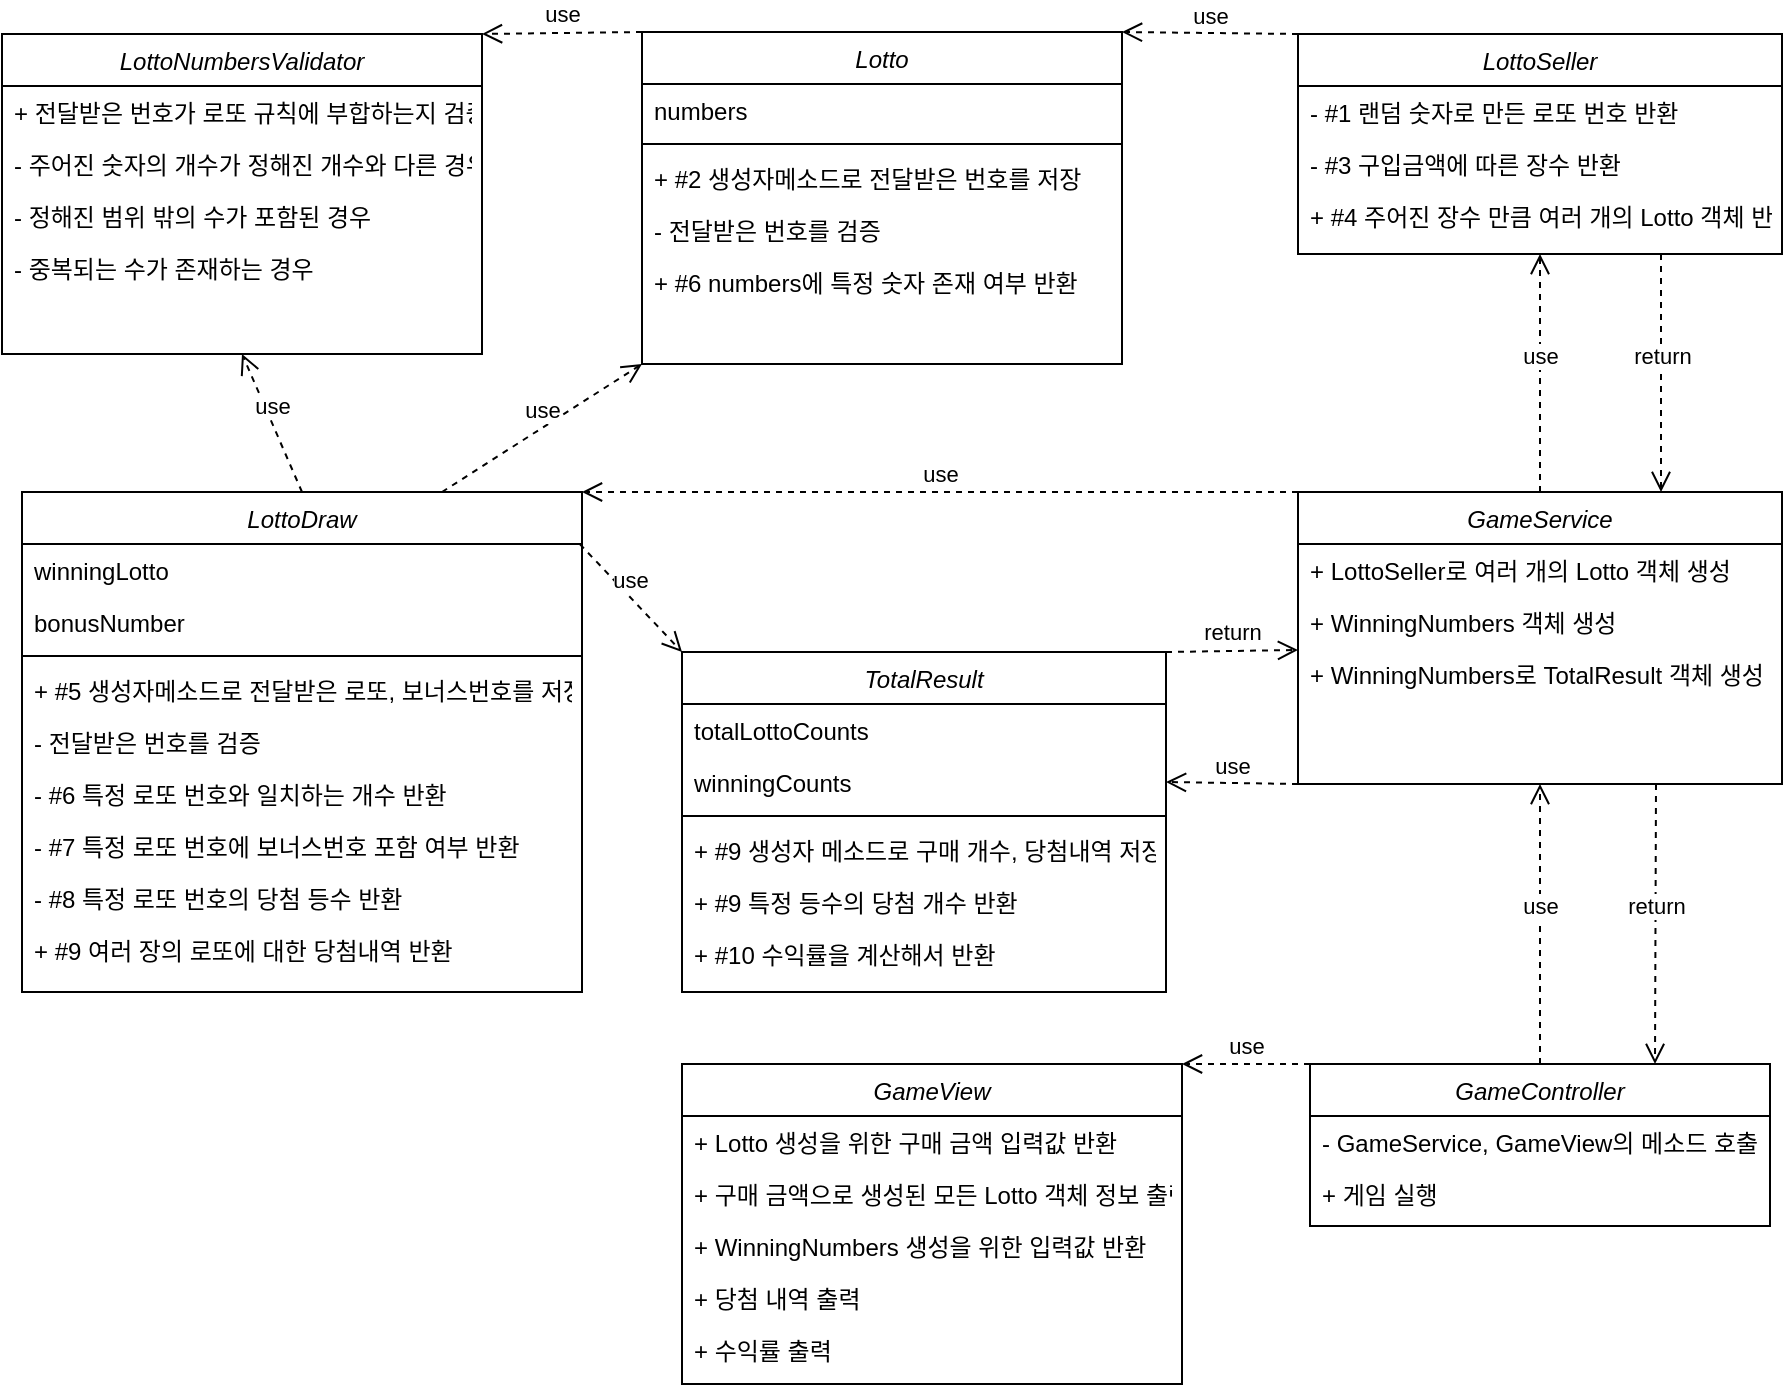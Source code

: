 <mxfile version="20.5.3" type="device"><diagram id="C5RBs43oDa-KdzZeNtuy" name="Page-1"><mxGraphModel dx="956" dy="553" grid="1" gridSize="10" guides="1" tooltips="1" connect="1" arrows="1" fold="1" page="1" pageScale="1" pageWidth="1169" pageHeight="827" math="0" shadow="0"><root><mxCell id="WIyWlLk6GJQsqaUBKTNV-0"/><mxCell id="WIyWlLk6GJQsqaUBKTNV-1" parent="WIyWlLk6GJQsqaUBKTNV-0"/><mxCell id="zkfFHV4jXpPFQw0GAbJ--0" value="Lotto" style="swimlane;fontStyle=2;align=center;verticalAlign=top;childLayout=stackLayout;horizontal=1;startSize=26;horizontalStack=0;resizeParent=1;resizeLast=0;collapsible=1;marginBottom=0;rounded=0;shadow=0;strokeWidth=1;" parent="WIyWlLk6GJQsqaUBKTNV-1" vertex="1"><mxGeometry x="450" y="80" width="240" height="166" as="geometry"><mxRectangle x="230" y="140" width="160" height="26" as="alternateBounds"/></mxGeometry></mxCell><mxCell id="zkfFHV4jXpPFQw0GAbJ--1" value="numbers" style="text;align=left;verticalAlign=top;spacingLeft=4;spacingRight=4;overflow=hidden;rotatable=0;points=[[0,0.5],[1,0.5]];portConstraint=eastwest;" parent="zkfFHV4jXpPFQw0GAbJ--0" vertex="1"><mxGeometry y="26" width="240" height="26" as="geometry"/></mxCell><mxCell id="zkfFHV4jXpPFQw0GAbJ--4" value="" style="line;html=1;strokeWidth=1;align=left;verticalAlign=middle;spacingTop=-1;spacingLeft=3;spacingRight=3;rotatable=0;labelPosition=right;points=[];portConstraint=eastwest;" parent="zkfFHV4jXpPFQw0GAbJ--0" vertex="1"><mxGeometry y="52" width="240" height="8" as="geometry"/></mxCell><mxCell id="zkfFHV4jXpPFQw0GAbJ--5" value="+ #2 생성자메소드로 전달받은 번호를 저장&#10;" style="text;align=left;verticalAlign=top;spacingLeft=4;spacingRight=4;overflow=hidden;rotatable=0;points=[[0,0.5],[1,0.5]];portConstraint=eastwest;" parent="zkfFHV4jXpPFQw0GAbJ--0" vertex="1"><mxGeometry y="60" width="240" height="26" as="geometry"/></mxCell><mxCell id="NsfcQxRkWSvP5Pag_Hhu-13" value="- 전달받은 번호를 검증&#10;" style="text;align=left;verticalAlign=top;spacingLeft=4;spacingRight=4;overflow=hidden;rotatable=0;points=[[0,0.5],[1,0.5]];portConstraint=eastwest;" parent="zkfFHV4jXpPFQw0GAbJ--0" vertex="1"><mxGeometry y="86" width="240" height="26" as="geometry"/></mxCell><mxCell id="NsfcQxRkWSvP5Pag_Hhu-65" value="+ #6 numbers에 특정 숫자 존재 여부 반환" style="text;align=left;verticalAlign=top;spacingLeft=4;spacingRight=4;overflow=hidden;rotatable=0;points=[[0,0.5],[1,0.5]];portConstraint=eastwest;" parent="zkfFHV4jXpPFQw0GAbJ--0" vertex="1"><mxGeometry y="112" width="240" height="26" as="geometry"/></mxCell><mxCell id="zkfFHV4jXpPFQw0GAbJ--17" value="LottoSeller" style="swimlane;fontStyle=2;align=center;verticalAlign=top;childLayout=stackLayout;horizontal=1;startSize=26;horizontalStack=0;resizeParent=1;resizeLast=0;collapsible=1;marginBottom=0;rounded=0;shadow=0;strokeWidth=1;" parent="WIyWlLk6GJQsqaUBKTNV-1" vertex="1"><mxGeometry x="778" y="81" width="242" height="110" as="geometry"><mxRectangle x="550" y="140" width="160" height="26" as="alternateBounds"/></mxGeometry></mxCell><mxCell id="zkfFHV4jXpPFQw0GAbJ--24" value="- #1 랜덤 숫자로 만든 로또 번호 반환&#10;" style="text;align=left;verticalAlign=top;spacingLeft=4;spacingRight=4;overflow=hidden;rotatable=0;points=[[0,0.5],[1,0.5]];portConstraint=eastwest;" parent="zkfFHV4jXpPFQw0GAbJ--17" vertex="1"><mxGeometry y="26" width="242" height="26" as="geometry"/></mxCell><mxCell id="zkfFHV4jXpPFQw0GAbJ--25" value="- #3 구입금액에 따른 장수 반환&#10;" style="text;align=left;verticalAlign=top;spacingLeft=4;spacingRight=4;overflow=hidden;rotatable=0;points=[[0,0.5],[1,0.5]];portConstraint=eastwest;" parent="zkfFHV4jXpPFQw0GAbJ--17" vertex="1"><mxGeometry y="52" width="242" height="26" as="geometry"/></mxCell><mxCell id="NsfcQxRkWSvP5Pag_Hhu-11" value="+ #4 주어진 장수 만큼 여러 개의 Lotto 객체 반환&#10;" style="text;align=left;verticalAlign=top;spacingLeft=4;spacingRight=4;overflow=hidden;rotatable=0;points=[[0,0.5],[1,0.5]];portConstraint=eastwest;rounded=0;shadow=0;html=0;" parent="zkfFHV4jXpPFQw0GAbJ--17" vertex="1"><mxGeometry y="78" width="242" height="26" as="geometry"/></mxCell><mxCell id="NsfcQxRkWSvP5Pag_Hhu-14" value="LottoDraw" style="swimlane;fontStyle=2;align=center;verticalAlign=top;childLayout=stackLayout;horizontal=1;startSize=26;horizontalStack=0;resizeParent=1;resizeLast=0;collapsible=1;marginBottom=0;rounded=0;shadow=0;strokeWidth=1;" parent="WIyWlLk6GJQsqaUBKTNV-1" vertex="1"><mxGeometry x="140" y="310" width="280" height="250" as="geometry"><mxRectangle x="230" y="140" width="160" height="26" as="alternateBounds"/></mxGeometry></mxCell><mxCell id="NsfcQxRkWSvP5Pag_Hhu-15" value="winningLotto" style="text;align=left;verticalAlign=top;spacingLeft=4;spacingRight=4;overflow=hidden;rotatable=0;points=[[0,0.5],[1,0.5]];portConstraint=eastwest;" parent="NsfcQxRkWSvP5Pag_Hhu-14" vertex="1"><mxGeometry y="26" width="280" height="26" as="geometry"/></mxCell><mxCell id="NsfcQxRkWSvP5Pag_Hhu-55" value="bonusNumber" style="text;align=left;verticalAlign=top;spacingLeft=4;spacingRight=4;overflow=hidden;rotatable=0;points=[[0,0.5],[1,0.5]];portConstraint=eastwest;" parent="NsfcQxRkWSvP5Pag_Hhu-14" vertex="1"><mxGeometry y="52" width="280" height="26" as="geometry"/></mxCell><mxCell id="NsfcQxRkWSvP5Pag_Hhu-16" value="" style="line;html=1;strokeWidth=1;align=left;verticalAlign=middle;spacingTop=-1;spacingLeft=3;spacingRight=3;rotatable=0;labelPosition=right;points=[];portConstraint=eastwest;" parent="NsfcQxRkWSvP5Pag_Hhu-14" vertex="1"><mxGeometry y="78" width="280" height="8" as="geometry"/></mxCell><mxCell id="NsfcQxRkWSvP5Pag_Hhu-17" value="+ #5 생성자메소드로 전달받은 로또, 보너스번호를 저장" style="text;align=left;verticalAlign=top;spacingLeft=4;spacingRight=4;overflow=hidden;rotatable=0;points=[[0,0.5],[1,0.5]];portConstraint=eastwest;" parent="NsfcQxRkWSvP5Pag_Hhu-14" vertex="1"><mxGeometry y="86" width="280" height="26" as="geometry"/></mxCell><mxCell id="NsfcQxRkWSvP5Pag_Hhu-56" value="- 전달받은 번호를 검증" style="text;align=left;verticalAlign=top;spacingLeft=4;spacingRight=4;overflow=hidden;rotatable=0;points=[[0,0.5],[1,0.5]];portConstraint=eastwest;" parent="NsfcQxRkWSvP5Pag_Hhu-14" vertex="1"><mxGeometry y="112" width="280" height="26" as="geometry"/></mxCell><mxCell id="NsfcQxRkWSvP5Pag_Hhu-57" value="- #6 특정 로또 번호와 일치하는 개수 반환" style="text;align=left;verticalAlign=top;spacingLeft=4;spacingRight=4;overflow=hidden;rotatable=0;points=[[0,0.5],[1,0.5]];portConstraint=eastwest;" parent="NsfcQxRkWSvP5Pag_Hhu-14" vertex="1"><mxGeometry y="138" width="280" height="26" as="geometry"/></mxCell><mxCell id="NsfcQxRkWSvP5Pag_Hhu-18" value="- #7 특정 로또 번호에 보너스번호 포함 여부 반환" style="text;align=left;verticalAlign=top;spacingLeft=4;spacingRight=4;overflow=hidden;rotatable=0;points=[[0,0.5],[1,0.5]];portConstraint=eastwest;" parent="NsfcQxRkWSvP5Pag_Hhu-14" vertex="1"><mxGeometry y="164" width="280" height="26" as="geometry"/></mxCell><mxCell id="NsfcQxRkWSvP5Pag_Hhu-58" value="- #8 특정 로또 번호의 당첨 등수 반환" style="text;align=left;verticalAlign=top;spacingLeft=4;spacingRight=4;overflow=hidden;rotatable=0;points=[[0,0.5],[1,0.5]];portConstraint=eastwest;" parent="NsfcQxRkWSvP5Pag_Hhu-14" vertex="1"><mxGeometry y="190" width="280" height="26" as="geometry"/></mxCell><mxCell id="NsfcQxRkWSvP5Pag_Hhu-91" value="+ #9 여러 장의 로또에 대한 당첨내역 반환" style="text;align=left;verticalAlign=top;spacingLeft=4;spacingRight=4;overflow=hidden;rotatable=0;points=[[0,0.5],[1,0.5]];portConstraint=eastwest;" parent="NsfcQxRkWSvP5Pag_Hhu-14" vertex="1"><mxGeometry y="216" width="280" height="26" as="geometry"/></mxCell><mxCell id="NsfcQxRkWSvP5Pag_Hhu-64" value="use" style="html=1;verticalAlign=bottom;endArrow=open;dashed=1;endSize=8;rounded=0;entryX=1;entryY=0;entryDx=0;entryDy=0;exitX=0;exitY=0;exitDx=0;exitDy=0;" parent="WIyWlLk6GJQsqaUBKTNV-1" source="zkfFHV4jXpPFQw0GAbJ--17" target="zkfFHV4jXpPFQw0GAbJ--0" edge="1"><mxGeometry relative="1" as="geometry"><mxPoint x="790" y="91" as="sourcePoint"/><mxPoint x="700" y="170" as="targetPoint"/></mxGeometry></mxCell><mxCell id="NsfcQxRkWSvP5Pag_Hhu-94" value="LottoNumbersValidator" style="swimlane;fontStyle=2;align=center;verticalAlign=top;childLayout=stackLayout;horizontal=1;startSize=26;horizontalStack=0;resizeParent=1;resizeLast=0;collapsible=1;marginBottom=0;rounded=0;shadow=0;strokeWidth=1;" parent="WIyWlLk6GJQsqaUBKTNV-1" vertex="1"><mxGeometry x="130" y="81" width="240" height="160" as="geometry"><mxRectangle x="230" y="140" width="160" height="26" as="alternateBounds"/></mxGeometry></mxCell><mxCell id="NsfcQxRkWSvP5Pag_Hhu-97" value="+ 전달받은 번호가 로또 규칙에 부합하는지 검증" style="text;align=left;verticalAlign=top;spacingLeft=4;spacingRight=4;overflow=hidden;rotatable=0;points=[[0,0.5],[1,0.5]];portConstraint=eastwest;" parent="NsfcQxRkWSvP5Pag_Hhu-94" vertex="1"><mxGeometry y="26" width="240" height="26" as="geometry"/></mxCell><mxCell id="NsfcQxRkWSvP5Pag_Hhu-98" value="- 주어진 숫자의 개수가 정해진 개수와 다른 경우" style="text;align=left;verticalAlign=top;spacingLeft=4;spacingRight=4;overflow=hidden;rotatable=0;points=[[0,0.5],[1,0.5]];portConstraint=eastwest;" parent="NsfcQxRkWSvP5Pag_Hhu-94" vertex="1"><mxGeometry y="52" width="240" height="26" as="geometry"/></mxCell><mxCell id="NsfcQxRkWSvP5Pag_Hhu-99" value="- 정해진 범위 밖의 수가 포함된 경우" style="text;align=left;verticalAlign=top;spacingLeft=4;spacingRight=4;overflow=hidden;rotatable=0;points=[[0,0.5],[1,0.5]];portConstraint=eastwest;" parent="NsfcQxRkWSvP5Pag_Hhu-94" vertex="1"><mxGeometry y="78" width="240" height="26" as="geometry"/></mxCell><mxCell id="NsfcQxRkWSvP5Pag_Hhu-104" value="- 중복되는 수가 존재하는 경우" style="text;align=left;verticalAlign=top;spacingLeft=4;spacingRight=4;overflow=hidden;rotatable=0;points=[[0,0.5],[1,0.5]];portConstraint=eastwest;" parent="NsfcQxRkWSvP5Pag_Hhu-94" vertex="1"><mxGeometry y="104" width="240" height="26" as="geometry"/></mxCell><mxCell id="NsfcQxRkWSvP5Pag_Hhu-100" value="use" style="html=1;verticalAlign=bottom;endArrow=open;dashed=1;endSize=8;rounded=0;exitX=0;exitY=0;exitDx=0;exitDy=0;entryX=1;entryY=0;entryDx=0;entryDy=0;" parent="WIyWlLk6GJQsqaUBKTNV-1" source="zkfFHV4jXpPFQw0GAbJ--0" target="NsfcQxRkWSvP5Pag_Hhu-94" edge="1"><mxGeometry relative="1" as="geometry"><mxPoint x="380" y="160" as="sourcePoint"/><mxPoint x="300" y="160" as="targetPoint"/></mxGeometry></mxCell><mxCell id="NsfcQxRkWSvP5Pag_Hhu-102" value="use" style="html=1;verticalAlign=bottom;endArrow=open;dashed=1;endSize=8;rounded=0;entryX=0.5;entryY=1;entryDx=0;entryDy=0;exitX=0.5;exitY=0;exitDx=0;exitDy=0;" parent="WIyWlLk6GJQsqaUBKTNV-1" source="NsfcQxRkWSvP5Pag_Hhu-14" target="NsfcQxRkWSvP5Pag_Hhu-94" edge="1"><mxGeometry relative="1" as="geometry"><mxPoint x="370" y="306" as="sourcePoint"/><mxPoint x="620" y="170" as="targetPoint"/></mxGeometry></mxCell><mxCell id="NsfcQxRkWSvP5Pag_Hhu-103" value="use" style="html=1;verticalAlign=bottom;endArrow=open;dashed=1;endSize=8;rounded=0;entryX=0;entryY=1;entryDx=0;entryDy=0;exitX=0.75;exitY=0;exitDx=0;exitDy=0;" parent="WIyWlLk6GJQsqaUBKTNV-1" source="NsfcQxRkWSvP5Pag_Hhu-14" target="zkfFHV4jXpPFQw0GAbJ--0" edge="1"><mxGeometry relative="1" as="geometry"><mxPoint x="420" y="306" as="sourcePoint"/><mxPoint x="620" y="180" as="targetPoint"/></mxGeometry></mxCell><mxCell id="NsfcQxRkWSvP5Pag_Hhu-108" value="GameService" style="swimlane;fontStyle=2;align=center;verticalAlign=top;childLayout=stackLayout;horizontal=1;startSize=26;horizontalStack=0;resizeParent=1;resizeLast=0;collapsible=1;marginBottom=0;rounded=0;shadow=0;strokeWidth=1;" parent="WIyWlLk6GJQsqaUBKTNV-1" vertex="1"><mxGeometry x="778" y="310" width="242" height="146" as="geometry"><mxRectangle x="550" y="140" width="160" height="26" as="alternateBounds"/></mxGeometry></mxCell><mxCell id="NsfcQxRkWSvP5Pag_Hhu-109" value="+ LottoSeller로 여러 개의 Lotto 객체 생성" style="text;align=left;verticalAlign=top;spacingLeft=4;spacingRight=4;overflow=hidden;rotatable=0;points=[[0,0.5],[1,0.5]];portConstraint=eastwest;" parent="NsfcQxRkWSvP5Pag_Hhu-108" vertex="1"><mxGeometry y="26" width="242" height="26" as="geometry"/></mxCell><mxCell id="NsfcQxRkWSvP5Pag_Hhu-110" value="+ WinningNumbers 객체 생성" style="text;align=left;verticalAlign=top;spacingLeft=4;spacingRight=4;overflow=hidden;rotatable=0;points=[[0,0.5],[1,0.5]];portConstraint=eastwest;" parent="NsfcQxRkWSvP5Pag_Hhu-108" vertex="1"><mxGeometry y="52" width="242" height="26" as="geometry"/></mxCell><mxCell id="NsfcQxRkWSvP5Pag_Hhu-111" value="+ WinningNumbers로 TotalResult 객체 생성" style="text;align=left;verticalAlign=top;spacingLeft=4;spacingRight=4;overflow=hidden;rotatable=0;points=[[0,0.5],[1,0.5]];portConstraint=eastwest;rounded=0;shadow=0;html=0;" parent="NsfcQxRkWSvP5Pag_Hhu-108" vertex="1"><mxGeometry y="78" width="242" height="26" as="geometry"/></mxCell><mxCell id="NsfcQxRkWSvP5Pag_Hhu-112" value="GameView" style="swimlane;fontStyle=2;align=center;verticalAlign=top;childLayout=stackLayout;horizontal=1;startSize=26;horizontalStack=0;resizeParent=1;resizeLast=0;collapsible=1;marginBottom=0;rounded=0;shadow=0;strokeWidth=1;" parent="WIyWlLk6GJQsqaUBKTNV-1" vertex="1"><mxGeometry x="470" y="596" width="250" height="160" as="geometry"><mxRectangle x="550" y="140" width="160" height="26" as="alternateBounds"/></mxGeometry></mxCell><mxCell id="NsfcQxRkWSvP5Pag_Hhu-113" value="+ Lotto 생성을 위한 구매 금액 입력값 반환" style="text;align=left;verticalAlign=top;spacingLeft=4;spacingRight=4;overflow=hidden;rotatable=0;points=[[0,0.5],[1,0.5]];portConstraint=eastwest;" parent="NsfcQxRkWSvP5Pag_Hhu-112" vertex="1"><mxGeometry y="26" width="250" height="26" as="geometry"/></mxCell><mxCell id="NsfcQxRkWSvP5Pag_Hhu-114" value="+ 구매 금액으로 생성된 모든 Lotto 객체 정보 출력" style="text;align=left;verticalAlign=top;spacingLeft=4;spacingRight=4;overflow=hidden;rotatable=0;points=[[0,0.5],[1,0.5]];portConstraint=eastwest;" parent="NsfcQxRkWSvP5Pag_Hhu-112" vertex="1"><mxGeometry y="52" width="250" height="26" as="geometry"/></mxCell><mxCell id="NsfcQxRkWSvP5Pag_Hhu-115" value="+ WinningNumbers 생성을 위한 입력값 반환" style="text;align=left;verticalAlign=top;spacingLeft=4;spacingRight=4;overflow=hidden;rotatable=0;points=[[0,0.5],[1,0.5]];portConstraint=eastwest;rounded=0;shadow=0;html=0;" parent="NsfcQxRkWSvP5Pag_Hhu-112" vertex="1"><mxGeometry y="78" width="250" height="26" as="geometry"/></mxCell><mxCell id="NsfcQxRkWSvP5Pag_Hhu-116" value="+ 당첨 내역 출력&#10;" style="text;align=left;verticalAlign=top;spacingLeft=4;spacingRight=4;overflow=hidden;rotatable=0;points=[[0,0.5],[1,0.5]];portConstraint=eastwest;rounded=0;shadow=0;html=0;" parent="NsfcQxRkWSvP5Pag_Hhu-112" vertex="1"><mxGeometry y="104" width="250" height="26" as="geometry"/></mxCell><mxCell id="NsfcQxRkWSvP5Pag_Hhu-128" value="+ 수익률 출력&#10;" style="text;align=left;verticalAlign=top;spacingLeft=4;spacingRight=4;overflow=hidden;rotatable=0;points=[[0,0.5],[1,0.5]];portConstraint=eastwest;rounded=0;shadow=0;html=0;" parent="NsfcQxRkWSvP5Pag_Hhu-112" vertex="1"><mxGeometry y="130" width="250" height="26" as="geometry"/></mxCell><mxCell id="NsfcQxRkWSvP5Pag_Hhu-130" value="use" style="html=1;verticalAlign=bottom;endArrow=open;dashed=1;endSize=8;rounded=0;exitX=0.5;exitY=0;exitDx=0;exitDy=0;entryX=0.5;entryY=1;entryDx=0;entryDy=0;" parent="WIyWlLk6GJQsqaUBKTNV-1" source="NsfcQxRkWSvP5Pag_Hhu-108" target="zkfFHV4jXpPFQw0GAbJ--17" edge="1"><mxGeometry relative="1" as="geometry"><mxPoint x="660" y="276" as="sourcePoint"/><mxPoint x="580" y="276" as="targetPoint"/></mxGeometry></mxCell><mxCell id="NsfcQxRkWSvP5Pag_Hhu-143" value="use" style="html=1;verticalAlign=bottom;endArrow=open;dashed=1;endSize=8;rounded=0;exitX=0;exitY=0;exitDx=0;exitDy=0;entryX=1;entryY=0;entryDx=0;entryDy=0;" parent="WIyWlLk6GJQsqaUBKTNV-1" source="NsfcQxRkWSvP5Pag_Hhu-108" target="NsfcQxRkWSvP5Pag_Hhu-14" edge="1"><mxGeometry relative="1" as="geometry"><mxPoint x="660" y="276" as="sourcePoint"/><mxPoint x="580" y="276" as="targetPoint"/></mxGeometry></mxCell><mxCell id="NsfcQxRkWSvP5Pag_Hhu-144" value="GameController" style="swimlane;fontStyle=2;align=center;verticalAlign=top;childLayout=stackLayout;horizontal=1;startSize=26;horizontalStack=0;resizeParent=1;resizeLast=0;collapsible=1;marginBottom=0;rounded=0;shadow=0;strokeWidth=1;" parent="WIyWlLk6GJQsqaUBKTNV-1" vertex="1"><mxGeometry x="784" y="596" width="230" height="81" as="geometry"><mxRectangle x="550" y="140" width="160" height="26" as="alternateBounds"/></mxGeometry></mxCell><mxCell id="NsfcQxRkWSvP5Pag_Hhu-145" value="- GameService, GameView의 메소드 호출" style="text;align=left;verticalAlign=top;spacingLeft=4;spacingRight=4;overflow=hidden;rotatable=0;points=[[0,0.5],[1,0.5]];portConstraint=eastwest;" parent="NsfcQxRkWSvP5Pag_Hhu-144" vertex="1"><mxGeometry y="26" width="230" height="26" as="geometry"/></mxCell><mxCell id="NsfcQxRkWSvP5Pag_Hhu-146" value="+ 게임 실행" style="text;align=left;verticalAlign=top;spacingLeft=4;spacingRight=4;overflow=hidden;rotatable=0;points=[[0,0.5],[1,0.5]];portConstraint=eastwest;" parent="NsfcQxRkWSvP5Pag_Hhu-144" vertex="1"><mxGeometry y="52" width="230" height="26" as="geometry"/></mxCell><mxCell id="NsfcQxRkWSvP5Pag_Hhu-151" value="use" style="html=1;verticalAlign=bottom;endArrow=open;dashed=1;endSize=8;rounded=0;exitX=0.5;exitY=0;exitDx=0;exitDy=0;entryX=0.5;entryY=1;entryDx=0;entryDy=0;" parent="WIyWlLk6GJQsqaUBKTNV-1" source="NsfcQxRkWSvP5Pag_Hhu-144" target="NsfcQxRkWSvP5Pag_Hhu-108" edge="1"><mxGeometry relative="1" as="geometry"><mxPoint x="660" y="276" as="sourcePoint"/><mxPoint x="580" y="276" as="targetPoint"/></mxGeometry></mxCell><mxCell id="NsfcQxRkWSvP5Pag_Hhu-152" value="use" style="html=1;verticalAlign=bottom;endArrow=open;dashed=1;endSize=8;rounded=0;exitX=0;exitY=0;exitDx=0;exitDy=0;entryX=1;entryY=0;entryDx=0;entryDy=0;" parent="WIyWlLk6GJQsqaUBKTNV-1" source="NsfcQxRkWSvP5Pag_Hhu-144" target="NsfcQxRkWSvP5Pag_Hhu-112" edge="1"><mxGeometry relative="1" as="geometry"><mxPoint x="660" y="276" as="sourcePoint"/><mxPoint x="580" y="276" as="targetPoint"/></mxGeometry></mxCell><mxCell id="NsfcQxRkWSvP5Pag_Hhu-153" value="return" style="html=1;verticalAlign=bottom;endArrow=open;dashed=1;endSize=8;rounded=0;entryX=0.75;entryY=0;entryDx=0;entryDy=0;exitX=0.75;exitY=1;exitDx=0;exitDy=0;" parent="WIyWlLk6GJQsqaUBKTNV-1" source="zkfFHV4jXpPFQw0GAbJ--17" target="NsfcQxRkWSvP5Pag_Hhu-108" edge="1"><mxGeometry relative="1" as="geometry"><mxPoint x="990" y="191" as="sourcePoint"/><mxPoint x="580" y="276" as="targetPoint"/></mxGeometry></mxCell><mxCell id="NsfcQxRkWSvP5Pag_Hhu-154" value="return" style="html=1;verticalAlign=bottom;endArrow=open;dashed=1;endSize=8;rounded=0;entryX=0.75;entryY=0;entryDx=0;entryDy=0;" parent="WIyWlLk6GJQsqaUBKTNV-1" target="NsfcQxRkWSvP5Pag_Hhu-144" edge="1"><mxGeometry relative="1" as="geometry"><mxPoint x="957" y="456" as="sourcePoint"/><mxPoint x="960" y="586" as="targetPoint"/></mxGeometry></mxCell><mxCell id="NsfcQxRkWSvP5Pag_Hhu-66" value="TotalResult" style="swimlane;fontStyle=2;align=center;verticalAlign=top;childLayout=stackLayout;horizontal=1;startSize=26;horizontalStack=0;resizeParent=1;resizeLast=0;collapsible=1;marginBottom=0;rounded=0;shadow=0;strokeWidth=1;" parent="WIyWlLk6GJQsqaUBKTNV-1" vertex="1"><mxGeometry x="470" y="390" width="242" height="170" as="geometry"><mxRectangle x="230" y="140" width="160" height="26" as="alternateBounds"/></mxGeometry></mxCell><mxCell id="NsfcQxRkWSvP5Pag_Hhu-67" value="totalLottoCounts" style="text;align=left;verticalAlign=top;spacingLeft=4;spacingRight=4;overflow=hidden;rotatable=0;points=[[0,0.5],[1,0.5]];portConstraint=eastwest;" parent="NsfcQxRkWSvP5Pag_Hhu-66" vertex="1"><mxGeometry y="26" width="242" height="26" as="geometry"/></mxCell><mxCell id="NsfcQxRkWSvP5Pag_Hhu-68" value="winningCounts" style="text;align=left;verticalAlign=top;spacingLeft=4;spacingRight=4;overflow=hidden;rotatable=0;points=[[0,0.5],[1,0.5]];portConstraint=eastwest;" parent="NsfcQxRkWSvP5Pag_Hhu-66" vertex="1"><mxGeometry y="52" width="242" height="26" as="geometry"/></mxCell><mxCell id="NsfcQxRkWSvP5Pag_Hhu-69" value="" style="line;html=1;strokeWidth=1;align=left;verticalAlign=middle;spacingTop=-1;spacingLeft=3;spacingRight=3;rotatable=0;labelPosition=right;points=[];portConstraint=eastwest;" parent="NsfcQxRkWSvP5Pag_Hhu-66" vertex="1"><mxGeometry y="78" width="242" height="8" as="geometry"/></mxCell><mxCell id="NsfcQxRkWSvP5Pag_Hhu-70" value="+ #9 생성자 메소드로 구매 개수, 당첨내역 저장" style="text;align=left;verticalAlign=top;spacingLeft=4;spacingRight=4;overflow=hidden;rotatable=0;points=[[0,0.5],[1,0.5]];portConstraint=eastwest;" parent="NsfcQxRkWSvP5Pag_Hhu-66" vertex="1"><mxGeometry y="86" width="242" height="26" as="geometry"/></mxCell><mxCell id="NsfcQxRkWSvP5Pag_Hhu-129" value="+ #9 특정 등수의 당첨 개수 반환" style="text;align=left;verticalAlign=top;spacingLeft=4;spacingRight=4;overflow=hidden;rotatable=0;points=[[0,0.5],[1,0.5]];portConstraint=eastwest;" parent="NsfcQxRkWSvP5Pag_Hhu-66" vertex="1"><mxGeometry y="112" width="242" height="26" as="geometry"/></mxCell><mxCell id="NsfcQxRkWSvP5Pag_Hhu-71" value="+ #10 수익률을 계산해서 반환" style="text;align=left;verticalAlign=top;spacingLeft=4;spacingRight=4;overflow=hidden;rotatable=0;points=[[0,0.5],[1,0.5]];portConstraint=eastwest;" parent="NsfcQxRkWSvP5Pag_Hhu-66" vertex="1"><mxGeometry y="138" width="242" height="26" as="geometry"/></mxCell><mxCell id="NsfcQxRkWSvP5Pag_Hhu-157" value="use" style="html=1;verticalAlign=bottom;endArrow=open;dashed=1;endSize=8;rounded=0;exitX=0.996;exitY=0;exitDx=0;exitDy=0;exitPerimeter=0;entryX=0;entryY=0;entryDx=0;entryDy=0;" parent="WIyWlLk6GJQsqaUBKTNV-1" source="NsfcQxRkWSvP5Pag_Hhu-15" target="NsfcQxRkWSvP5Pag_Hhu-66" edge="1"><mxGeometry relative="1" as="geometry"><mxPoint x="660" y="276" as="sourcePoint"/><mxPoint x="580" y="276" as="targetPoint"/></mxGeometry></mxCell><mxCell id="NsfcQxRkWSvP5Pag_Hhu-158" value="return" style="html=1;verticalAlign=bottom;endArrow=open;dashed=1;endSize=8;rounded=0;exitX=1;exitY=0;exitDx=0;exitDy=0;entryX=0;entryY=0.038;entryDx=0;entryDy=0;entryPerimeter=0;" parent="WIyWlLk6GJQsqaUBKTNV-1" source="NsfcQxRkWSvP5Pag_Hhu-66" target="NsfcQxRkWSvP5Pag_Hhu-111" edge="1"><mxGeometry relative="1" as="geometry"><mxPoint x="660" y="276" as="sourcePoint"/><mxPoint x="580" y="276" as="targetPoint"/></mxGeometry></mxCell><mxCell id="NsfcQxRkWSvP5Pag_Hhu-162" value="use" style="html=1;verticalAlign=bottom;endArrow=open;dashed=1;endSize=8;rounded=0;exitX=0;exitY=1;exitDx=0;exitDy=0;entryX=1;entryY=0.5;entryDx=0;entryDy=0;" parent="WIyWlLk6GJQsqaUBKTNV-1" source="NsfcQxRkWSvP5Pag_Hhu-108" target="NsfcQxRkWSvP5Pag_Hhu-68" edge="1"><mxGeometry relative="1" as="geometry"><mxPoint x="768" y="454.5" as="sourcePoint"/><mxPoint x="410" y="454.5" as="targetPoint"/></mxGeometry></mxCell></root></mxGraphModel></diagram></mxfile>
